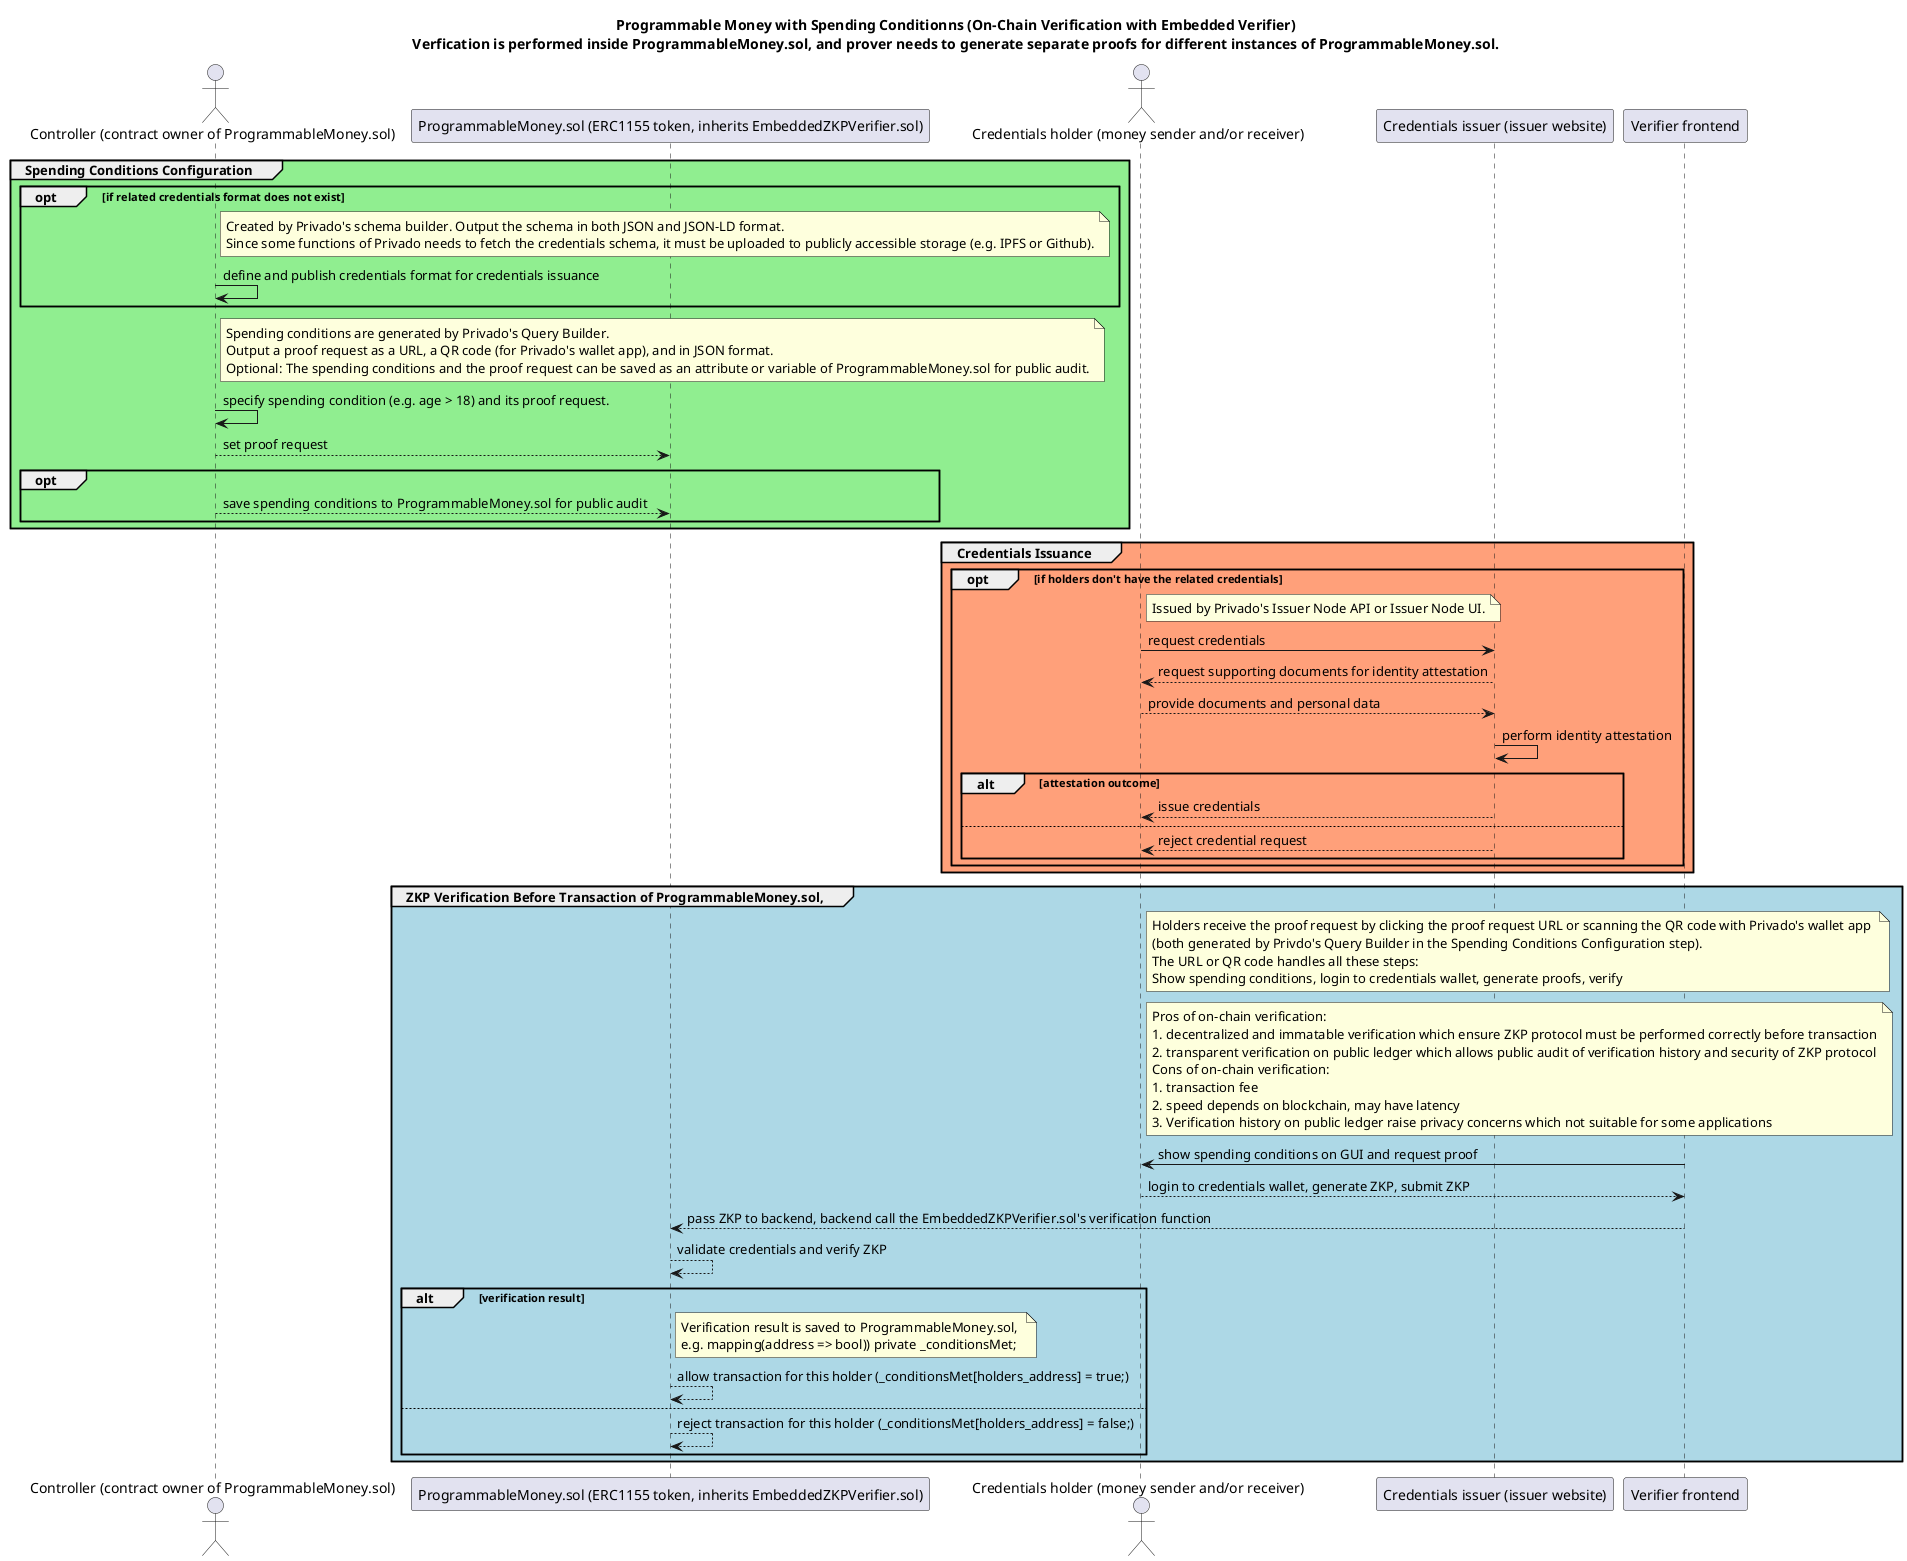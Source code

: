 @startuml
title Programmable Money with Spending Conditionns (On-Chain Verification with Embedded Verifier)\nVerfication is performed inside ProgrammableMoney.sol, and prover needs to generate separate proofs for different instances of ProgrammableMoney.sol.
actor "Controller (contract owner of ProgrammableMoney.sol)" as Controller
participant "ProgrammableMoney.sol (ERC1155 token, inherits EmbeddedZKPVerifier.sol)" as Money
actor "Credentials holder (money sender and/or receiver)" as User
participant "Credentials issuer (issuer website)" as Issuer
participant "Verifier frontend" as VerifierFrontend
' participant "Blockchain" as Blockchain

' --- Configure spending conditions of the money ---
group #lightgreen Spending Conditions Configuration
    opt if related credentials format does not exist
        note right of Controller: Created by Privado's schema builder. Output the schema in both JSON and JSON-LD format. \nSince some functions of Privado needs to fetch the credentials schema, it must be uploaded to publicly accessible storage (e.g. IPFS or Github).
        Controller -> Controller: define and publish credentials format for credentials issuance
    end
    note right of Controller: Spending conditions are generated by Privado's Query Builder.\nOutput a proof request as a URL, a QR code (for Privado's wallet app), and in JSON format.\nOptional: The spending conditions and the proof request can be saved as an attribute or variable of ProgrammableMoney.sol for public audit.
    ' https://tools.privado.id/query-builder
    Controller -> Controller: specify spending condition (e.g. age > 18) and its proof request.
    Controller --> Money: set proof request
    opt
        Controller --> Money: save spending conditions to ProgrammableMoney.sol for public audit
    end
end

group #lightsalmon Credentials Issuance
    opt if holders don't have the related credentials
        ' --- Credential Request and Issuance Phase ---
        note right of User: Issued by Privado's Issuer Node API or Issuer Node UI.
        ' https://docs.privado.id/docs/category/issuer-node-api
        ' https://docs.privado.id/docs/category/issuer-node-ui
        ' Demo: https://issuer-demo.privado.id/
        User -> Issuer: request credentials
        Issuer --> User: request supporting documents for identity attestation
        User --> Issuer: provide documents and personal data
        Issuer -> Issuer: perform identity attestation
        alt attestation outcome
            Issuer --> User: issue credentials
        else
            Issuer --> User: reject credential request
        end
    end
end

' --- Transaction Phase ---
group #lightblue ZKP Verification Before Transaction of ProgrammableMoney.sol, 
    note right of User: Holders receive the proof request by clicking the proof request URL or scanning the QR code with Privado's wallet app \n(both generated by Privdo's Query Builder in the Spending Conditions Configuration step).\nThe URL or QR code handles all these steps:\nShow spending conditions, login to credentials wallet, generate proofs, verify
    note right of User: Pros of on-chain verification:\n1. decentralized and immatable verification which ensure ZKP protocol must be performed correctly before transaction\n2. transparent verification on public ledger which allows public audit of verification history and security of ZKP protocol\nCons of on-chain verification:\n1. transaction fee\n2. speed depends on blockchain, may have latency\n3. Verification history on public ledger raise privacy concerns which not suitable for some applications
    VerifierFrontend -> User: show spending conditions on GUI and request proof
    User --> VerifierFrontend: login to credentials wallet, generate ZKP, submit ZKP

    ' --- Proof Verification and Decision ---
    VerifierFrontend --> Money: pass ZKP to backend, backend call the EmbeddedZKPVerifier.sol's verification function
    Money --> Money: validate credentials and verify ZKP
    alt verification result
    note right of Money: Verification result is saved to ProgrammableMoney.sol, \ne.g. mapping(address => bool)) private _conditionsMet;
        Money --> Money: allow transaction for this holder (_conditionsMet[holders_address] = true;)
    else
        Money --> Money: reject transaction for this holder (_conditionsMet[holders_address] = false;)
    end
end

@enduml

